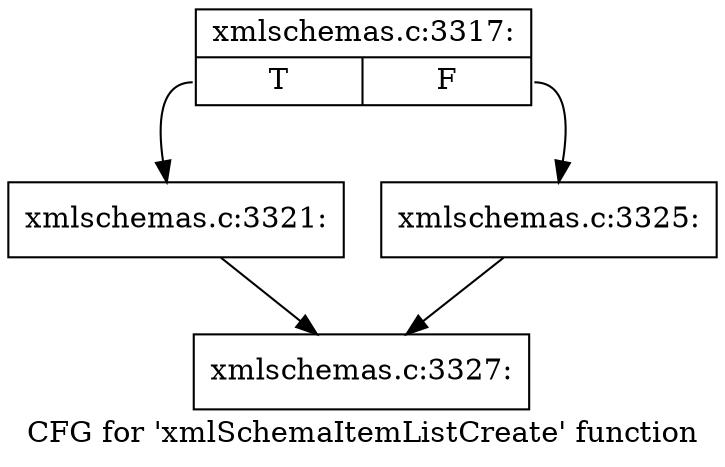 digraph "CFG for 'xmlSchemaItemListCreate' function" {
	label="CFG for 'xmlSchemaItemListCreate' function";

	Node0x545b960 [shape=record,label="{xmlschemas.c:3317:|{<s0>T|<s1>F}}"];
	Node0x545b960:s0 -> Node0x545bbb0;
	Node0x545b960:s1 -> Node0x545bc00;
	Node0x545bbb0 [shape=record,label="{xmlschemas.c:3321:}"];
	Node0x545bbb0 -> Node0x545cfd0;
	Node0x545bc00 [shape=record,label="{xmlschemas.c:3325:}"];
	Node0x545bc00 -> Node0x545cfd0;
	Node0x545cfd0 [shape=record,label="{xmlschemas.c:3327:}"];
}
